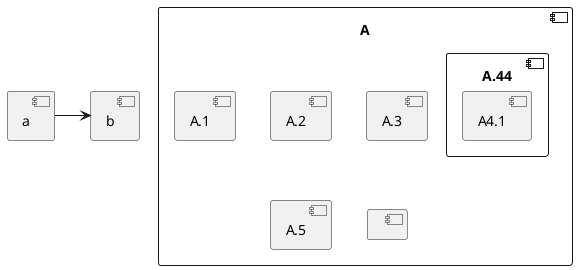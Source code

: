 ```plantuml
@startuml
skinparam BackgroundColor transparent
skinparam componentStyle uml2
component A {
   component "A.1" {
}
   component A.44 {
      [A4.1]
}
   component "A.2"
   [A.3]
   component A.5 [
A.5]
   component A.6 [
]
}
[a]->[b]
@enduml
```